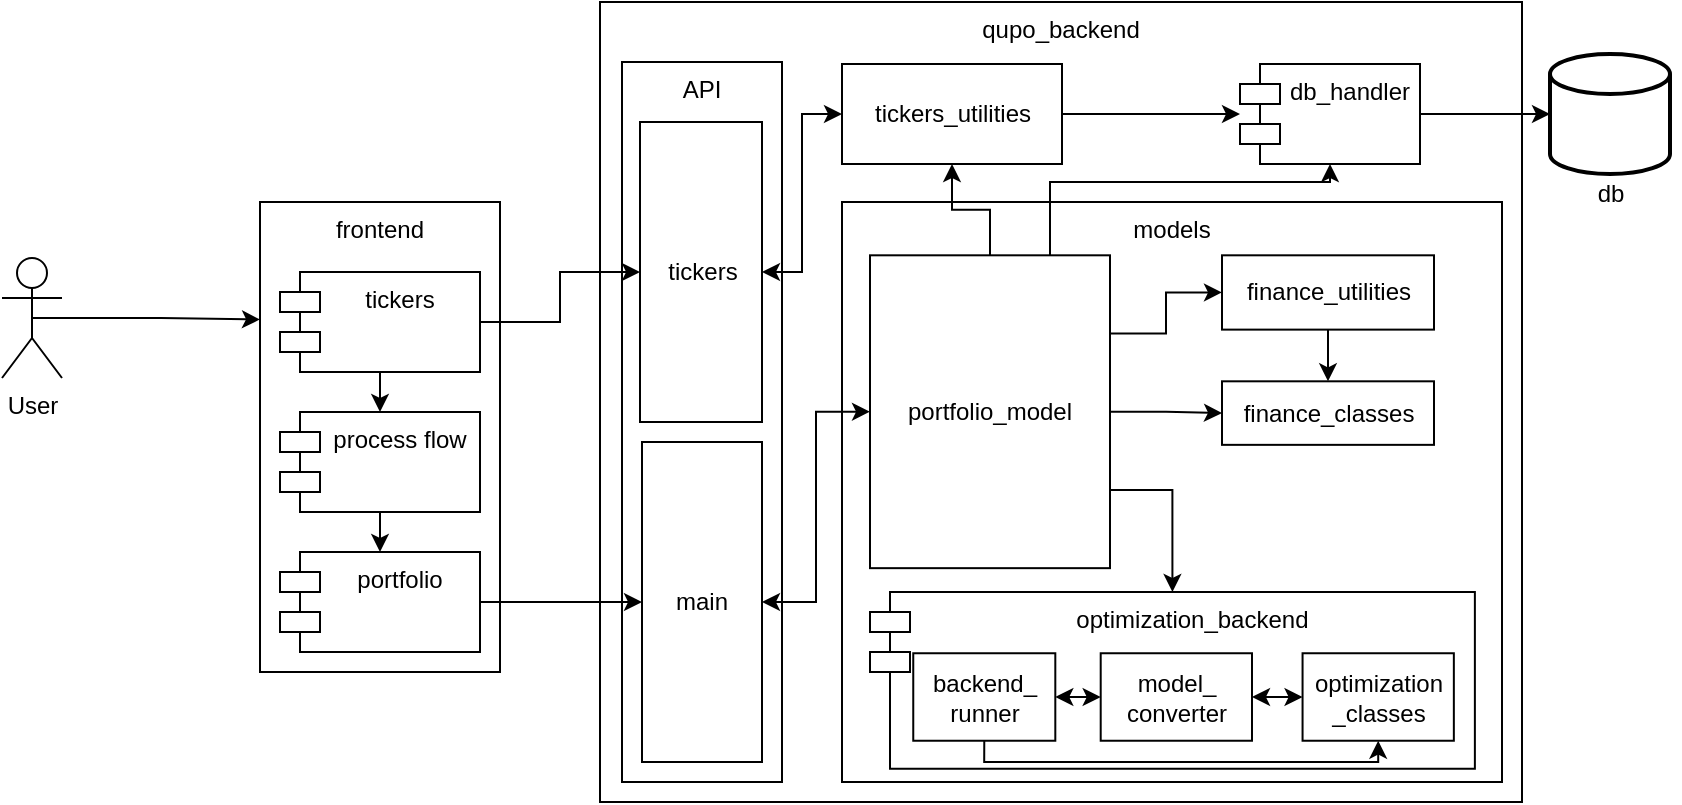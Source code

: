 <mxfile version="20.3.5" type="device"><diagram id="C8SFtJNU9Ey6gJHNDb_K" name="Page-1"><mxGraphModel dx="1578" dy="389" grid="1" gridSize="10" guides="1" tooltips="1" connect="1" arrows="1" fold="1" page="1" pageScale="1" pageWidth="827" pageHeight="1169" math="0" shadow="0"><root><mxCell id="0"/><mxCell id="1" parent="0"/><mxCell id="g1Ds_mtSQKPRqhmC2Qfd-2" value="qupo_backend" style="rounded=0;whiteSpace=wrap;html=1;verticalAlign=top;" parent="1" vertex="1"><mxGeometry x="229" y="50" width="461" height="400" as="geometry"/></mxCell><mxCell id="g1Ds_mtSQKPRqhmC2Qfd-3" value="API" style="rounded=0;whiteSpace=wrap;html=1;verticalAlign=top;" parent="1" vertex="1"><mxGeometry x="240" y="80" width="80" height="360" as="geometry"/></mxCell><mxCell id="g1Ds_mtSQKPRqhmC2Qfd-8" style="edgeStyle=orthogonalEdgeStyle;rounded=0;orthogonalLoop=1;jettySize=auto;html=1;exitX=1;exitY=0.5;exitDx=0;exitDy=0;entryX=0;entryY=0.5;entryDx=0;entryDy=0;entryPerimeter=0;" parent="1" source="g1Ds_mtSQKPRqhmC2Qfd-4" target="g1Ds_mtSQKPRqhmC2Qfd-5" edge="1"><mxGeometry relative="1" as="geometry"><mxPoint x="749" y="135" as="targetPoint"/></mxGeometry></mxCell><mxCell id="g1Ds_mtSQKPRqhmC2Qfd-4" value="db_handler" style="shape=module;align=left;spacingLeft=20;align=center;verticalAlign=top;" parent="1" vertex="1"><mxGeometry x="549" y="81" width="90" height="50" as="geometry"/></mxCell><mxCell id="g1Ds_mtSQKPRqhmC2Qfd-7" value="" style="group" parent="1" vertex="1" connectable="0"><mxGeometry x="699" y="76" width="70" height="85" as="geometry"/></mxCell><mxCell id="g1Ds_mtSQKPRqhmC2Qfd-5" value="" style="strokeWidth=2;html=1;shape=mxgraph.flowchart.database;whiteSpace=wrap;" parent="g1Ds_mtSQKPRqhmC2Qfd-7" vertex="1"><mxGeometry x="5" width="60" height="60" as="geometry"/></mxCell><mxCell id="g1Ds_mtSQKPRqhmC2Qfd-6" value="db" style="text;html=1;align=center;verticalAlign=middle;resizable=0;points=[];autosize=1;strokeColor=none;fillColor=none;" parent="g1Ds_mtSQKPRqhmC2Qfd-7" vertex="1"><mxGeometry x="15" y="55" width="40" height="30" as="geometry"/></mxCell><mxCell id="g1Ds_mtSQKPRqhmC2Qfd-26" value="" style="group;verticalAlign=top;" parent="1" vertex="1" connectable="0"><mxGeometry x="350" y="150" width="380" height="300" as="geometry"/></mxCell><mxCell id="GFf9mQZ8yr2SpUhQlo1O-8" value="models" style="rounded=0;whiteSpace=wrap;html=1;verticalAlign=top;" parent="g1Ds_mtSQKPRqhmC2Qfd-26" vertex="1"><mxGeometry width="330" height="290" as="geometry"/></mxCell><mxCell id="g1Ds_mtSQKPRqhmC2Qfd-20" value="finance_classes" style="html=1;" parent="g1Ds_mtSQKPRqhmC2Qfd-26" vertex="1"><mxGeometry x="190" y="89.655" width="106" height="31.769" as="geometry"/></mxCell><mxCell id="g1Ds_mtSQKPRqhmC2Qfd-19" value="finance_utilities" style="html=1;" parent="g1Ds_mtSQKPRqhmC2Qfd-26" vertex="1"><mxGeometry x="190" y="26.655" width="106" height="37.154" as="geometry"/></mxCell><mxCell id="g1Ds_mtSQKPRqhmC2Qfd-45" style="edgeStyle=orthogonalEdgeStyle;rounded=0;orthogonalLoop=1;jettySize=auto;html=1;exitX=0.5;exitY=1;exitDx=0;exitDy=0;entryX=0.5;entryY=0;entryDx=0;entryDy=0;startArrow=none;startFill=0;" parent="g1Ds_mtSQKPRqhmC2Qfd-26" source="g1Ds_mtSQKPRqhmC2Qfd-19" target="g1Ds_mtSQKPRqhmC2Qfd-20" edge="1"><mxGeometry relative="1" as="geometry"/></mxCell><mxCell id="GFf9mQZ8yr2SpUhQlo1O-9" style="edgeStyle=orthogonalEdgeStyle;rounded=0;orthogonalLoop=1;jettySize=auto;html=1;exitX=1;exitY=0.25;exitDx=0;exitDy=0;entryX=0;entryY=0.5;entryDx=0;entryDy=0;startArrow=none;startFill=0;" parent="g1Ds_mtSQKPRqhmC2Qfd-26" source="GFf9mQZ8yr2SpUhQlo1O-7" target="g1Ds_mtSQKPRqhmC2Qfd-19" edge="1"><mxGeometry relative="1" as="geometry"/></mxCell><mxCell id="GFf9mQZ8yr2SpUhQlo1O-10" style="edgeStyle=orthogonalEdgeStyle;rounded=0;orthogonalLoop=1;jettySize=auto;html=1;exitX=1;exitY=0.5;exitDx=0;exitDy=0;entryX=0;entryY=0.5;entryDx=0;entryDy=0;startArrow=none;startFill=0;" parent="g1Ds_mtSQKPRqhmC2Qfd-26" source="GFf9mQZ8yr2SpUhQlo1O-7" target="g1Ds_mtSQKPRqhmC2Qfd-20" edge="1"><mxGeometry relative="1" as="geometry"/></mxCell><mxCell id="GFf9mQZ8yr2SpUhQlo1O-17" style="edgeStyle=orthogonalEdgeStyle;rounded=0;orthogonalLoop=1;jettySize=auto;html=1;exitX=1;exitY=0.75;exitDx=0;exitDy=0;entryX=0.5;entryY=0;entryDx=0;entryDy=0;startArrow=none;startFill=0;" parent="g1Ds_mtSQKPRqhmC2Qfd-26" source="GFf9mQZ8yr2SpUhQlo1O-7" target="g1Ds_mtSQKPRqhmC2Qfd-10" edge="1"><mxGeometry relative="1" as="geometry"/></mxCell><mxCell id="GFf9mQZ8yr2SpUhQlo1O-7" value="portfolio_model" style="rounded=0;whiteSpace=wrap;html=1;" parent="g1Ds_mtSQKPRqhmC2Qfd-26" vertex="1"><mxGeometry x="14" y="26.654" width="120" height="156.423" as="geometry"/></mxCell><mxCell id="g1Ds_mtSQKPRqhmC2Qfd-51" value="" style="group" parent="g1Ds_mtSQKPRqhmC2Qfd-26" vertex="1" connectable="0"><mxGeometry x="14" y="195" width="310" height="105" as="geometry"/></mxCell><mxCell id="g1Ds_mtSQKPRqhmC2Qfd-10" value="optimization_backend" style="shape=module;align=left;spacingLeft=20;align=center;verticalAlign=top;" parent="g1Ds_mtSQKPRqhmC2Qfd-51" vertex="1"><mxGeometry width="302.439" height="88.421" as="geometry"/></mxCell><mxCell id="GFf9mQZ8yr2SpUhQlo1O-18" style="edgeStyle=orthogonalEdgeStyle;rounded=0;orthogonalLoop=1;jettySize=auto;html=1;exitX=0.5;exitY=1;exitDx=0;exitDy=0;entryX=0.5;entryY=1;entryDx=0;entryDy=0;startArrow=none;startFill=0;" parent="g1Ds_mtSQKPRqhmC2Qfd-51" source="g1Ds_mtSQKPRqhmC2Qfd-33" target="GFf9mQZ8yr2SpUhQlo1O-3" edge="1"><mxGeometry relative="1" as="geometry"><Array as="points"><mxPoint x="57" y="85"/><mxPoint x="254" y="85"/></Array></mxGeometry></mxCell><mxCell id="g1Ds_mtSQKPRqhmC2Qfd-33" value="backend_&lt;br&gt;runner" style="html=1;" parent="g1Ds_mtSQKPRqhmC2Qfd-51" vertex="1"><mxGeometry x="21.628" y="30.627" width="71.026" height="43.746" as="geometry"/></mxCell><mxCell id="GFf9mQZ8yr2SpUhQlo1O-4" style="edgeStyle=orthogonalEdgeStyle;rounded=0;orthogonalLoop=1;jettySize=auto;html=1;exitX=1;exitY=0.5;exitDx=0;exitDy=0;entryX=0;entryY=0.5;entryDx=0;entryDy=0;startArrow=classic;startFill=1;" parent="g1Ds_mtSQKPRqhmC2Qfd-51" source="g1Ds_mtSQKPRqhmC2Qfd-34" target="GFf9mQZ8yr2SpUhQlo1O-3" edge="1"><mxGeometry relative="1" as="geometry"/></mxCell><mxCell id="g1Ds_mtSQKPRqhmC2Qfd-34" value="model_&lt;br&gt;converter" style="html=1;" parent="g1Ds_mtSQKPRqhmC2Qfd-51" vertex="1"><mxGeometry x="115.349" y="30.627" width="75.647" height="43.746" as="geometry"/></mxCell><mxCell id="g1Ds_mtSQKPRqhmC2Qfd-35" style="edgeStyle=orthogonalEdgeStyle;rounded=0;orthogonalLoop=1;jettySize=auto;html=1;exitX=1;exitY=0.5;exitDx=0;exitDy=0;entryX=0;entryY=0.5;entryDx=0;entryDy=0;startArrow=classic;startFill=1;" parent="g1Ds_mtSQKPRqhmC2Qfd-51" source="g1Ds_mtSQKPRqhmC2Qfd-33" target="g1Ds_mtSQKPRqhmC2Qfd-34" edge="1"><mxGeometry relative="1" as="geometry"/></mxCell><mxCell id="GFf9mQZ8yr2SpUhQlo1O-3" value="optimization&lt;br&gt;_classes" style="html=1;" parent="g1Ds_mtSQKPRqhmC2Qfd-51" vertex="1"><mxGeometry x="216.279" y="30.627" width="75.647" height="43.746" as="geometry"/></mxCell><mxCell id="g1Ds_mtSQKPRqhmC2Qfd-28" style="edgeStyle=orthogonalEdgeStyle;rounded=0;orthogonalLoop=1;jettySize=auto;html=1;exitX=1;exitY=0.5;exitDx=0;exitDy=0;entryX=0;entryY=0.5;entryDx=0;entryDy=0;startArrow=none;startFill=0;entryPerimeter=0;" parent="1" source="g1Ds_mtSQKPRqhmC2Qfd-24" target="g1Ds_mtSQKPRqhmC2Qfd-4" edge="1"><mxGeometry relative="1" as="geometry"/></mxCell><mxCell id="g1Ds_mtSQKPRqhmC2Qfd-44" value="" style="group" parent="1" vertex="1" connectable="0"><mxGeometry x="59" y="150" width="120" height="235" as="geometry"/></mxCell><mxCell id="g1Ds_mtSQKPRqhmC2Qfd-1" value="frontend" style="rounded=0;whiteSpace=wrap;html=1;verticalAlign=top;" parent="g1Ds_mtSQKPRqhmC2Qfd-44" vertex="1"><mxGeometry width="120" height="235" as="geometry"/></mxCell><mxCell id="g1Ds_mtSQKPRqhmC2Qfd-37" value="tickers" style="shape=module;align=left;spacingLeft=20;align=center;verticalAlign=top;" parent="g1Ds_mtSQKPRqhmC2Qfd-44" vertex="1"><mxGeometry x="10" y="35" width="100" height="50" as="geometry"/></mxCell><mxCell id="g1Ds_mtSQKPRqhmC2Qfd-38" value="process flow" style="shape=module;align=left;spacingLeft=20;align=center;verticalAlign=top;" parent="g1Ds_mtSQKPRqhmC2Qfd-44" vertex="1"><mxGeometry x="10" y="105" width="100" height="50" as="geometry"/></mxCell><mxCell id="g1Ds_mtSQKPRqhmC2Qfd-41" style="edgeStyle=orthogonalEdgeStyle;rounded=0;orthogonalLoop=1;jettySize=auto;html=1;exitX=0.5;exitY=1;exitDx=0;exitDy=0;entryX=0.5;entryY=0;entryDx=0;entryDy=0;startArrow=none;startFill=0;" parent="g1Ds_mtSQKPRqhmC2Qfd-44" source="g1Ds_mtSQKPRqhmC2Qfd-37" target="g1Ds_mtSQKPRqhmC2Qfd-38" edge="1"><mxGeometry relative="1" as="geometry"/></mxCell><mxCell id="g1Ds_mtSQKPRqhmC2Qfd-39" value="portfolio" style="shape=module;align=left;spacingLeft=20;align=center;verticalAlign=top;" parent="g1Ds_mtSQKPRqhmC2Qfd-44" vertex="1"><mxGeometry x="10" y="175" width="100" height="50" as="geometry"/></mxCell><mxCell id="g1Ds_mtSQKPRqhmC2Qfd-42" style="edgeStyle=orthogonalEdgeStyle;rounded=0;orthogonalLoop=1;jettySize=auto;html=1;exitX=0.5;exitY=1;exitDx=0;exitDy=0;entryX=0.5;entryY=0;entryDx=0;entryDy=0;startArrow=none;startFill=0;" parent="g1Ds_mtSQKPRqhmC2Qfd-44" source="g1Ds_mtSQKPRqhmC2Qfd-38" target="g1Ds_mtSQKPRqhmC2Qfd-39" edge="1"><mxGeometry relative="1" as="geometry"/></mxCell><mxCell id="g1Ds_mtSQKPRqhmC2Qfd-40" style="edgeStyle=orthogonalEdgeStyle;rounded=0;orthogonalLoop=1;jettySize=auto;html=1;exitX=1;exitY=0.5;exitDx=0;exitDy=0;entryX=0;entryY=0.5;entryDx=0;entryDy=0;startArrow=none;startFill=0;" parent="1" source="g1Ds_mtSQKPRqhmC2Qfd-37" target="g1Ds_mtSQKPRqhmC2Qfd-23" edge="1"><mxGeometry relative="1" as="geometry"/></mxCell><mxCell id="g1Ds_mtSQKPRqhmC2Qfd-27" style="edgeStyle=orthogonalEdgeStyle;rounded=0;orthogonalLoop=1;jettySize=auto;html=1;exitX=1;exitY=0.5;exitDx=0;exitDy=0;startArrow=classic;startFill=1;" parent="1" source="g1Ds_mtSQKPRqhmC2Qfd-23" target="g1Ds_mtSQKPRqhmC2Qfd-24" edge="1"><mxGeometry relative="1" as="geometry"/></mxCell><mxCell id="g1Ds_mtSQKPRqhmC2Qfd-23" value="tickers" style="html=1;" parent="1" vertex="1"><mxGeometry x="249" y="110" width="61" height="150" as="geometry"/></mxCell><mxCell id="g1Ds_mtSQKPRqhmC2Qfd-24" value="tickers_utilities" style="html=1;" parent="1" vertex="1"><mxGeometry x="350" y="81" width="110" height="50" as="geometry"/></mxCell><mxCell id="GFf9mQZ8yr2SpUhQlo1O-5" style="edgeStyle=orthogonalEdgeStyle;rounded=0;orthogonalLoop=1;jettySize=auto;html=1;exitX=1;exitY=0.5;exitDx=0;exitDy=0;entryX=0;entryY=0.5;entryDx=0;entryDy=0;startArrow=classic;startFill=1;" parent="1" source="GFf9mQZ8yr2SpUhQlo1O-1" target="GFf9mQZ8yr2SpUhQlo1O-7" edge="1"><mxGeometry relative="1" as="geometry"><mxPoint x="350" y="312.5" as="targetPoint"/></mxGeometry></mxCell><mxCell id="GFf9mQZ8yr2SpUhQlo1O-1" value="main" style="rounded=0;whiteSpace=wrap;html=1;" parent="1" vertex="1"><mxGeometry x="250" y="270" width="60" height="160" as="geometry"/></mxCell><mxCell id="GFf9mQZ8yr2SpUhQlo1O-2" style="edgeStyle=orthogonalEdgeStyle;rounded=0;orthogonalLoop=1;jettySize=auto;html=1;exitX=1;exitY=0.5;exitDx=0;exitDy=0;entryX=0;entryY=0.5;entryDx=0;entryDy=0;" parent="1" source="g1Ds_mtSQKPRqhmC2Qfd-39" target="GFf9mQZ8yr2SpUhQlo1O-1" edge="1"><mxGeometry relative="1" as="geometry"/></mxCell><mxCell id="GFf9mQZ8yr2SpUhQlo1O-11" style="edgeStyle=orthogonalEdgeStyle;rounded=0;orthogonalLoop=1;jettySize=auto;html=1;exitX=0.5;exitY=0;exitDx=0;exitDy=0;entryX=0.5;entryY=1;entryDx=0;entryDy=0;startArrow=none;startFill=0;" parent="1" source="GFf9mQZ8yr2SpUhQlo1O-7" target="g1Ds_mtSQKPRqhmC2Qfd-24" edge="1"><mxGeometry relative="1" as="geometry"/></mxCell><mxCell id="GFf9mQZ8yr2SpUhQlo1O-13" style="edgeStyle=orthogonalEdgeStyle;rounded=0;orthogonalLoop=1;jettySize=auto;html=1;exitX=0.5;exitY=0.5;exitDx=0;exitDy=0;exitPerimeter=0;entryX=0;entryY=0.25;entryDx=0;entryDy=0;startArrow=none;startFill=0;" parent="1" source="GFf9mQZ8yr2SpUhQlo1O-12" target="g1Ds_mtSQKPRqhmC2Qfd-1" edge="1"><mxGeometry relative="1" as="geometry"/></mxCell><mxCell id="GFf9mQZ8yr2SpUhQlo1O-12" value="User" style="shape=umlActor;verticalLabelPosition=bottom;verticalAlign=top;html=1;outlineConnect=0;" parent="1" vertex="1"><mxGeometry x="-70" y="178" width="30" height="60" as="geometry"/></mxCell><mxCell id="j0goQgvQTsWY8MGGtLOo-1" style="edgeStyle=orthogonalEdgeStyle;rounded=0;orthogonalLoop=1;jettySize=auto;html=1;exitX=0.75;exitY=0;exitDx=0;exitDy=0;entryX=0.5;entryY=1;entryDx=0;entryDy=0;" parent="1" source="GFf9mQZ8yr2SpUhQlo1O-7" target="g1Ds_mtSQKPRqhmC2Qfd-4" edge="1"><mxGeometry relative="1" as="geometry"><Array as="points"><mxPoint x="454" y="140"/><mxPoint x="594" y="140"/></Array></mxGeometry></mxCell></root></mxGraphModel></diagram></mxfile>